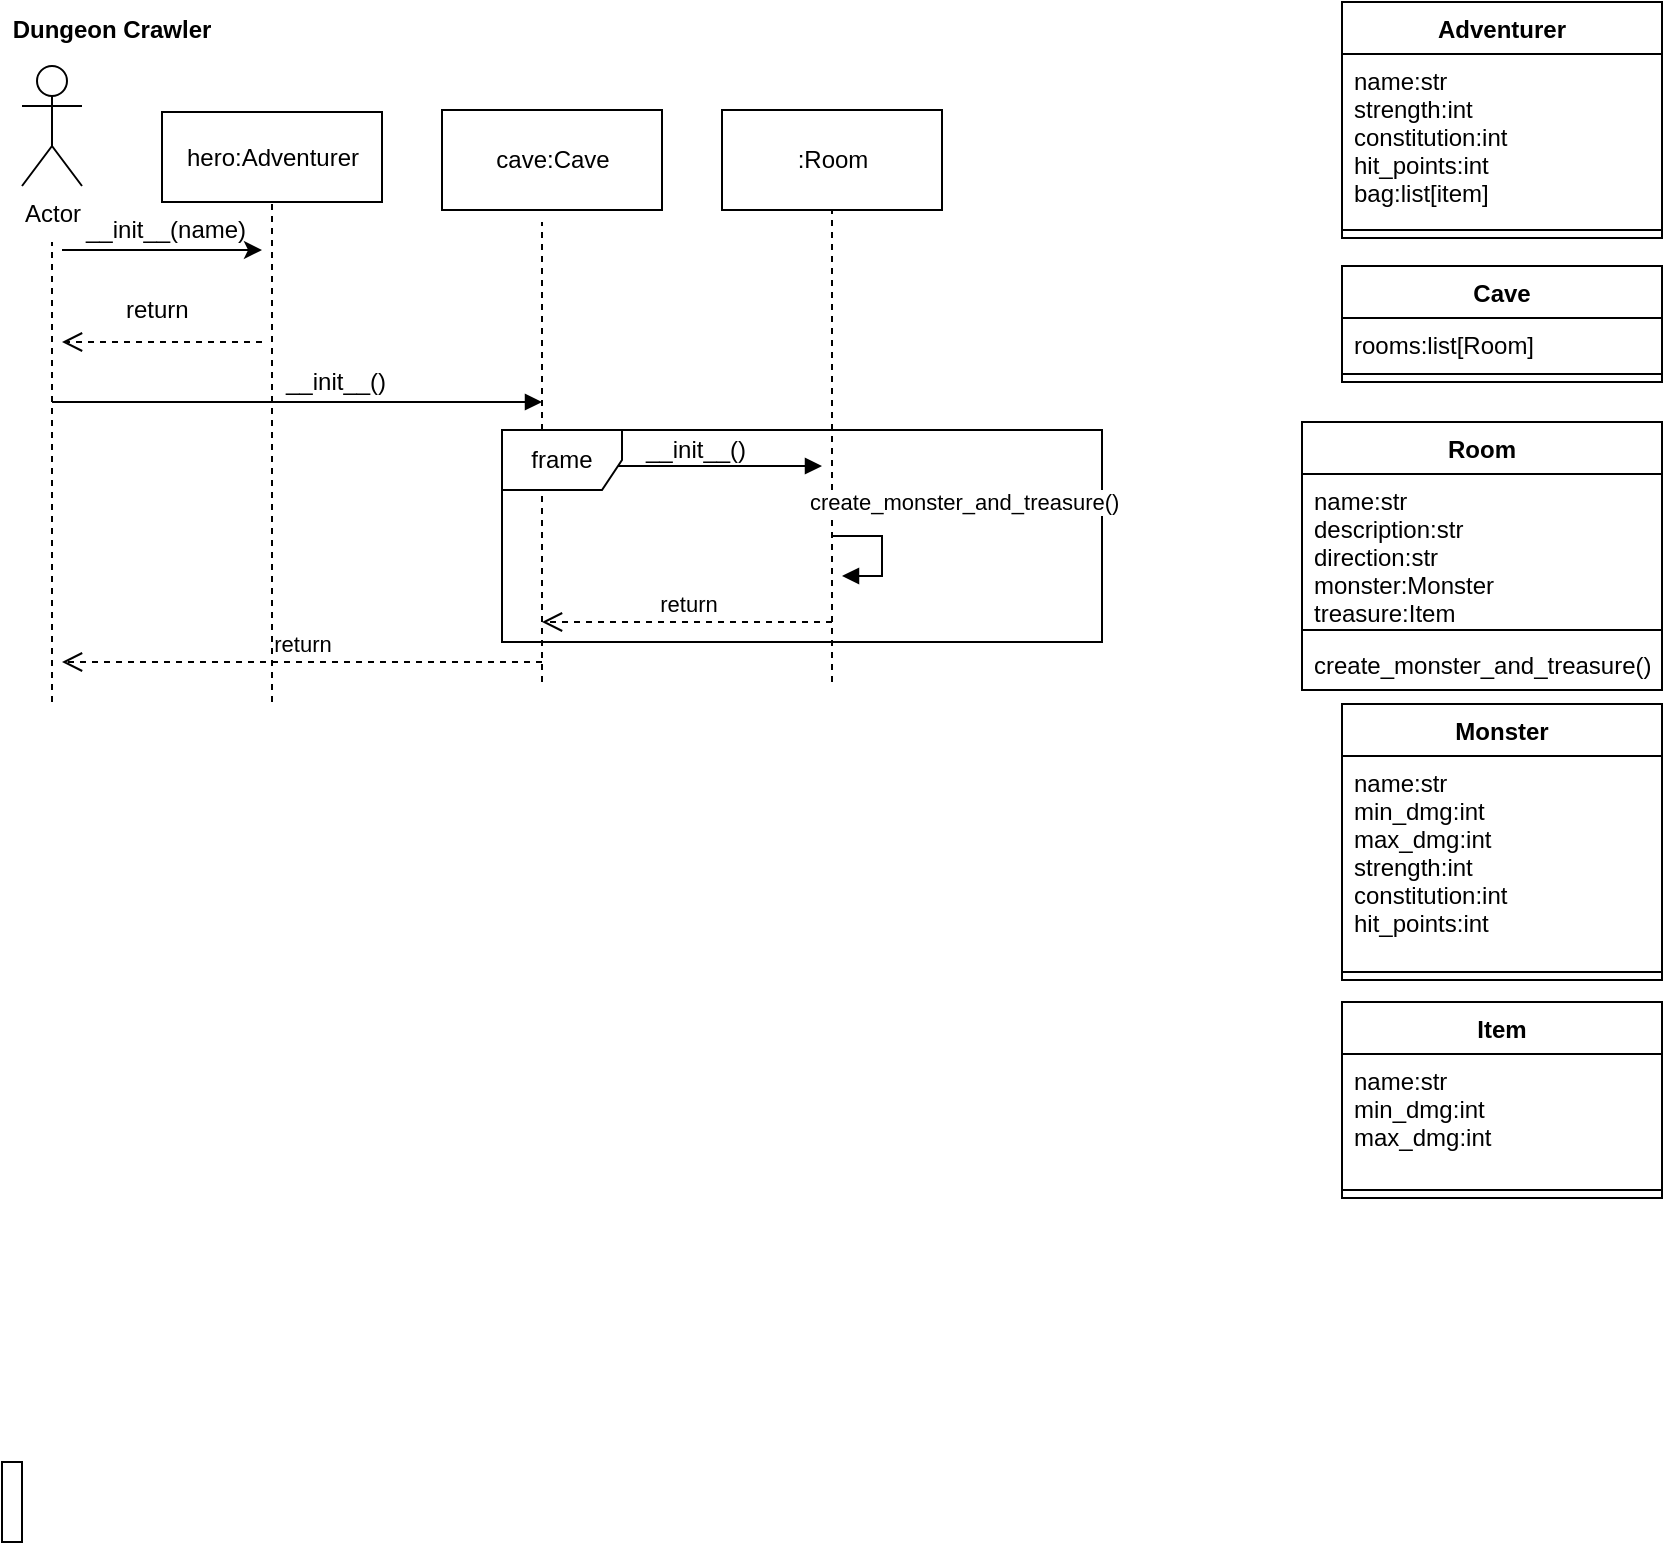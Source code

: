<mxGraphModel dx="960" dy="413" grid="1" gridSize="10" guides="1" tooltips="1" connect="1" arrows="1" fold="1" page="1" pageScale="1" pageWidth="850" pageHeight="1100" background="#ffffff"><root><mxCell id="0"/><mxCell id="1" parent="0"/><mxCell id="2" value="Adventurer" style="swimlane;fontStyle=1;align=center;verticalAlign=top;childLayout=stackLayout;horizontal=1;startSize=26;horizontalStack=0;resizeParent=1;resizeParentMax=0;resizeLast=0;collapsible=1;marginBottom=0;swimlaneFillColor=#ffffff;" vertex="1" parent="1"><mxGeometry x="680" y="10" width="160" height="118" as="geometry"/></mxCell><mxCell id="3" value="name:str&#10;strength:int&#10;constitution:int&#10;hit_points:int&#10;bag:list[item]&#10;" style="text;strokeColor=none;fillColor=none;align=left;verticalAlign=top;spacingLeft=4;spacingRight=4;overflow=hidden;rotatable=0;points=[[0,0.5],[1,0.5]];portConstraint=eastwest;" vertex="1" parent="2"><mxGeometry y="26" width="160" height="84" as="geometry"/></mxCell><mxCell id="4" value="" style="line;strokeWidth=1;fillColor=none;align=left;verticalAlign=middle;spacingTop=-1;spacingLeft=3;spacingRight=3;rotatable=0;labelPosition=right;points=[];portConstraint=eastwest;" vertex="1" parent="2"><mxGeometry y="110" width="160" height="8" as="geometry"/></mxCell><mxCell id="6" value="Item" style="swimlane;fontStyle=1;align=center;verticalAlign=top;childLayout=stackLayout;horizontal=1;startSize=26;horizontalStack=0;resizeParent=1;resizeParentMax=0;resizeLast=0;collapsible=1;marginBottom=0;swimlaneFillColor=#ffffff;" vertex="1" parent="1"><mxGeometry x="680" y="510" width="160" height="98" as="geometry"/></mxCell><mxCell id="7" value="name:str&#10;min_dmg:int&#10;max_dmg:int" style="text;strokeColor=none;fillColor=none;align=left;verticalAlign=top;spacingLeft=4;spacingRight=4;overflow=hidden;rotatable=0;points=[[0,0.5],[1,0.5]];portConstraint=eastwest;" vertex="1" parent="6"><mxGeometry y="26" width="160" height="64" as="geometry"/></mxCell><mxCell id="8" value="" style="line;strokeWidth=1;fillColor=none;align=left;verticalAlign=middle;spacingTop=-1;spacingLeft=3;spacingRight=3;rotatable=0;labelPosition=right;points=[];portConstraint=eastwest;" vertex="1" parent="6"><mxGeometry y="90" width="160" height="8" as="geometry"/></mxCell><mxCell id="10" value="Monster" style="swimlane;fontStyle=1;align=center;verticalAlign=top;childLayout=stackLayout;horizontal=1;startSize=26;horizontalStack=0;resizeParent=1;resizeParentMax=0;resizeLast=0;collapsible=1;marginBottom=0;swimlaneFillColor=#ffffff;" vertex="1" parent="1"><mxGeometry x="680" y="361" width="160" height="138" as="geometry"/></mxCell><mxCell id="11" value="name:str&#10;min_dmg:int&#10;max_dmg:int&#10;strength:int&#10;constitution:int&#10;hit_points:int" style="text;strokeColor=none;fillColor=none;align=left;verticalAlign=top;spacingLeft=4;spacingRight=4;overflow=hidden;rotatable=0;points=[[0,0.5],[1,0.5]];portConstraint=eastwest;" vertex="1" parent="10"><mxGeometry y="26" width="160" height="104" as="geometry"/></mxCell><mxCell id="12" value="" style="line;strokeWidth=1;fillColor=none;align=left;verticalAlign=middle;spacingTop=-1;spacingLeft=3;spacingRight=3;rotatable=0;labelPosition=right;points=[];portConstraint=eastwest;" vertex="1" parent="10"><mxGeometry y="130" width="160" height="8" as="geometry"/></mxCell><mxCell id="14" value="Room" style="swimlane;fontStyle=1;align=center;verticalAlign=top;childLayout=stackLayout;horizontal=1;startSize=26;horizontalStack=0;resizeParent=1;resizeParentMax=0;resizeLast=0;collapsible=1;marginBottom=0;swimlaneFillColor=#ffffff;" vertex="1" parent="1"><mxGeometry x="660" y="220" width="180" height="134" as="geometry"/></mxCell><mxCell id="15" value="name:str&#10;description:str&#10;direction:str&#10;monster:Monster&#10;treasure:Item" style="text;strokeColor=none;fillColor=none;align=left;verticalAlign=top;spacingLeft=4;spacingRight=4;overflow=hidden;rotatable=0;points=[[0,0.5],[1,0.5]];portConstraint=eastwest;" vertex="1" parent="14"><mxGeometry y="26" width="180" height="74" as="geometry"/></mxCell><mxCell id="16" value="" style="line;strokeWidth=1;fillColor=none;align=left;verticalAlign=middle;spacingTop=-1;spacingLeft=3;spacingRight=3;rotatable=0;labelPosition=right;points=[];portConstraint=eastwest;" vertex="1" parent="14"><mxGeometry y="100" width="180" height="8" as="geometry"/></mxCell><mxCell id="17" value="create_monster_and_treasure()" style="text;strokeColor=none;fillColor=none;align=left;verticalAlign=top;spacingLeft=4;spacingRight=4;overflow=hidden;rotatable=0;points=[[0,0.5],[1,0.5]];portConstraint=eastwest;" vertex="1" parent="14"><mxGeometry y="108" width="180" height="26" as="geometry"/></mxCell><mxCell id="18" value="Cave" style="swimlane;fontStyle=1;align=center;verticalAlign=top;childLayout=stackLayout;horizontal=1;startSize=26;horizontalStack=0;resizeParent=1;resizeParentMax=0;resizeLast=0;collapsible=1;marginBottom=0;swimlaneFillColor=#ffffff;" vertex="1" parent="1"><mxGeometry x="680" y="142" width="160" height="58" as="geometry"/></mxCell><mxCell id="19" value="rooms:list[Room]" style="text;strokeColor=none;fillColor=none;align=left;verticalAlign=top;spacingLeft=4;spacingRight=4;overflow=hidden;rotatable=0;points=[[0,0.5],[1,0.5]];portConstraint=eastwest;" vertex="1" parent="18"><mxGeometry y="26" width="160" height="24" as="geometry"/></mxCell><mxCell id="20" value="" style="line;strokeWidth=1;fillColor=none;align=left;verticalAlign=middle;spacingTop=-1;spacingLeft=3;spacingRight=3;rotatable=0;labelPosition=right;points=[];portConstraint=eastwest;" vertex="1" parent="18"><mxGeometry y="50" width="160" height="8" as="geometry"/></mxCell><mxCell id="26" value="Dungeon Crawler" style="text;align=center;fontStyle=1;verticalAlign=middle;spacingLeft=3;spacingRight=3;strokeColor=none;rotatable=0;points=[[0,0.5],[1,0.5]];portConstraint=eastwest;" vertex="1" parent="1"><mxGeometry x="10" y="10" width="110" height="26" as="geometry"/></mxCell><mxCell id="27" value="Actor" style="shape=umlActor;verticalLabelPosition=bottom;labelBackgroundColor=#ffffff;verticalAlign=top;html=1;" vertex="1" parent="1"><mxGeometry x="20" y="42" width="30" height="60" as="geometry"/></mxCell><mxCell id="30" value="hero:Adventurer" style="html=1;" vertex="1" parent="1"><mxGeometry x="90" y="65" width="110" height="45" as="geometry"/></mxCell><mxCell id="32" value="" style="endArrow=classic;html=1;" edge="1" parent="1"><mxGeometry width="50" height="50" relative="1" as="geometry"><mxPoint x="40" y="134" as="sourcePoint"/><mxPoint x="140" y="134" as="targetPoint"/><Array as="points"><mxPoint x="80" y="134"/></Array></mxGeometry></mxCell><mxCell id="33" value="" style="endArrow=none;dashed=1;html=1;" edge="1" parent="1"><mxGeometry width="50" height="50" relative="1" as="geometry"><mxPoint x="145" y="360" as="sourcePoint"/><mxPoint x="145" y="110" as="targetPoint"/></mxGeometry></mxCell><mxCell id="34" value="" style="endArrow=none;dashed=1;html=1;" edge="1" parent="1"><mxGeometry width="50" height="50" relative="1" as="geometry"><mxPoint x="35" y="360" as="sourcePoint"/><mxPoint x="35" y="130" as="targetPoint"/></mxGeometry></mxCell><mxCell id="39" value="__init__(name)" style="text;html=1;resizable=0;points=[];autosize=1;align=left;verticalAlign=top;spacingTop=-4;" vertex="1" parent="1"><mxGeometry x="50" y="114" width="100" height="20" as="geometry"/></mxCell><mxCell id="41" value="" style="html=1;verticalAlign=bottom;endArrow=open;dashed=1;endSize=8;" edge="1" parent="1"><mxGeometry x="-0.25" y="-213" relative="1" as="geometry"><mxPoint x="140" y="180" as="sourcePoint"/><mxPoint x="40" y="180" as="targetPoint"/><Array as="points"><mxPoint x="90" y="180"/></Array><mxPoint x="20" y="1" as="offset"/></mxGeometry></mxCell><mxCell id="42" value="cave:Cave" style="html=1;" vertex="1" parent="1"><mxGeometry x="230" y="64" width="110" height="50" as="geometry"/></mxCell><mxCell id="43" value="" style="endArrow=none;dashed=1;html=1;" edge="1" parent="1"><mxGeometry width="50" height="50" relative="1" as="geometry"><mxPoint x="280" y="350" as="sourcePoint"/><mxPoint x="280" y="120" as="targetPoint"/></mxGeometry></mxCell><mxCell id="44" value=":Room" style="html=1;" vertex="1" parent="1"><mxGeometry x="370" y="64" width="110" height="50" as="geometry"/></mxCell><mxCell id="45" value="" style="endArrow=none;dashed=1;html=1;entryX=0.5;entryY=1;" edge="1" parent="1" target="44"><mxGeometry width="50" height="50" relative="1" as="geometry"><mxPoint x="425" y="350" as="sourcePoint"/><mxPoint x="450" y="139" as="targetPoint"/></mxGeometry></mxCell><mxCell id="46" value="return&lt;div&gt;&lt;br&gt;&lt;/div&gt;" style="text;html=1;resizable=0;points=[];autosize=1;align=left;verticalAlign=top;spacingTop=-4;" vertex="1" parent="1"><mxGeometry x="70" y="154" width="50" height="30" as="geometry"/></mxCell><mxCell id="47" value="" style="html=1;verticalAlign=bottom;endArrow=block;" edge="1" parent="1"><mxGeometry x="1" y="382" width="80" relative="1" as="geometry"><mxPoint x="35" y="210" as="sourcePoint"/><mxPoint x="280" y="210" as="targetPoint"/><mxPoint x="40" y="2" as="offset"/></mxGeometry></mxCell><mxCell id="48" value="__init__()" style="text;html=1;resizable=0;points=[];autosize=1;align=left;verticalAlign=top;spacingTop=-4;" vertex="1" parent="1"><mxGeometry x="150" y="190" width="70" height="20" as="geometry"/></mxCell><mxCell id="49" value="return" style="html=1;verticalAlign=bottom;endArrow=open;dashed=1;endSize=8;" edge="1" parent="1"><mxGeometry relative="1" as="geometry"><mxPoint x="280" y="340" as="sourcePoint"/><mxPoint x="40" y="340" as="targetPoint"/></mxGeometry></mxCell><mxCell id="50" value="" style="html=1;verticalAlign=bottom;endArrow=block;" edge="1" parent="1"><mxGeometry x="1" y="400" width="80" relative="1" as="geometry"><mxPoint x="280" y="242" as="sourcePoint"/><mxPoint x="420" y="242" as="targetPoint"/><mxPoint x="240" y="80" as="offset"/></mxGeometry></mxCell><mxCell id="51" value="__init__()" style="text;html=1;resizable=0;points=[];autosize=1;align=left;verticalAlign=top;spacingTop=-4;" vertex="1" parent="1"><mxGeometry x="330" y="224" width="70" height="20" as="geometry"/></mxCell><mxCell id="52" value="return" style="html=1;verticalAlign=bottom;endArrow=open;dashed=1;endSize=8;" edge="1" parent="1"><mxGeometry relative="1" as="geometry"><mxPoint x="425" y="320" as="sourcePoint"/><mxPoint x="280" y="320" as="targetPoint"/></mxGeometry></mxCell><mxCell id="53" value="frame" style="shape=umlFrame;whiteSpace=wrap;html=1;" vertex="1" parent="1"><mxGeometry x="260" y="224" width="300" height="106" as="geometry"/></mxCell><mxCell id="54" value="" style="html=1;points=[];perimeter=orthogonalPerimeter;" vertex="1" parent="1"><mxGeometry x="10" y="740" width="10" height="40" as="geometry"/></mxCell><mxCell id="55" value="create_monster_and_treasure()" style="edgeStyle=orthogonalEdgeStyle;html=1;align=left;spacingLeft=2;endArrow=block;rounded=0;entryX=1;entryY=0;" edge="1" parent="1"><mxGeometry x="-0.231" y="-43" relative="1" as="geometry"><mxPoint x="425" y="277" as="sourcePoint"/><Array as="points"><mxPoint x="450" y="277"/><mxPoint x="450" y="297"/></Array><mxPoint x="430" y="297" as="targetPoint"/><mxPoint x="3" y="-17" as="offset"/></mxGeometry></mxCell></root></mxGraphModel>